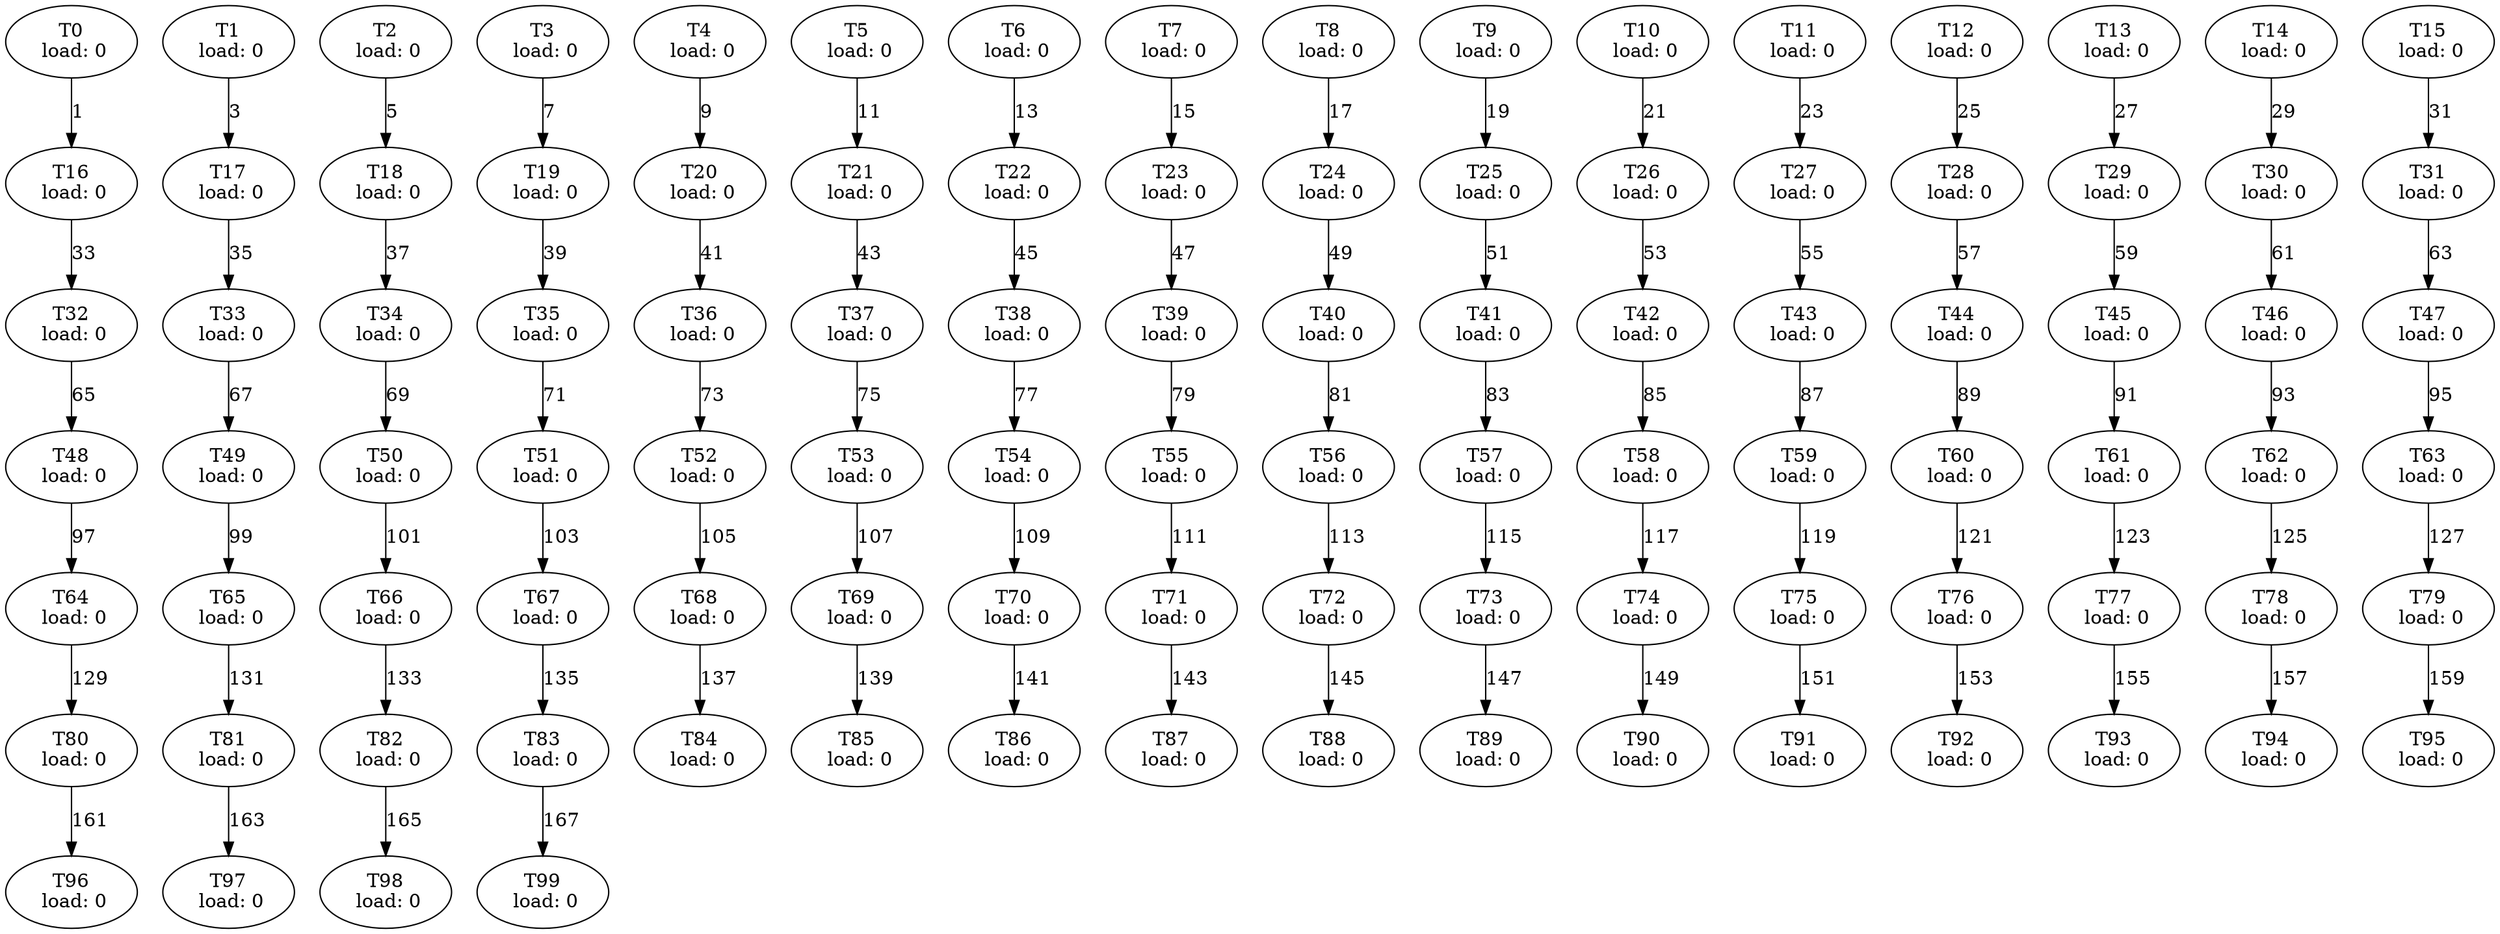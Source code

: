 digraph taskgraph {
	T0 [label= "T0\n load: 0"];
	T1 [label= "T1\n load: 0"];
	T2 [label= "T2\n load: 0"];
	T3 [label= "T3\n load: 0"];
	T4 [label= "T4\n load: 0"];
	T5 [label= "T5\n load: 0"];
	T6 [label= "T6\n load: 0"];
	T7 [label= "T7\n load: 0"];
	T8 [label= "T8\n load: 0"];
	T9 [label= "T9\n load: 0"];
	T10 [label= "T10\n load: 0"];
	T11 [label= "T11\n load: 0"];
	T12 [label= "T12\n load: 0"];
	T13 [label= "T13\n load: 0"];
	T14 [label= "T14\n load: 0"];
	T15 [label= "T15\n load: 0"];
	T16 [label= "T16\n load: 0"];
	T0 -> T16[label=1];
	T17 [label= "T17\n load: 0"];
	T1 -> T17[label=3];
	T18 [label= "T18\n load: 0"];
	T2 -> T18[label=5];
	T19 [label= "T19\n load: 0"];
	T3 -> T19[label=7];
	T20 [label= "T20\n load: 0"];
	T4 -> T20[label=9];
	T21 [label= "T21\n load: 0"];
	T5 -> T21[label=11];
	T22 [label= "T22\n load: 0"];
	T6 -> T22[label=13];
	T23 [label= "T23\n load: 0"];
	T7 -> T23[label=15];
	T24 [label= "T24\n load: 0"];
	T8 -> T24[label=17];
	T25 [label= "T25\n load: 0"];
	T9 -> T25[label=19];
	T26 [label= "T26\n load: 0"];
	T10 -> T26[label=21];
	T27 [label= "T27\n load: 0"];
	T11 -> T27[label=23];
	T28 [label= "T28\n load: 0"];
	T12 -> T28[label=25];
	T29 [label= "T29\n load: 0"];
	T13 -> T29[label=27];
	T30 [label= "T30\n load: 0"];
	T14 -> T30[label=29];
	T31 [label= "T31\n load: 0"];
	T15 -> T31[label=31];
	T32 [label= "T32\n load: 0"];
	T16 -> T32[label=33];
	T33 [label= "T33\n load: 0"];
	T17 -> T33[label=35];
	T34 [label= "T34\n load: 0"];
	T18 -> T34[label=37];
	T35 [label= "T35\n load: 0"];
	T19 -> T35[label=39];
	T36 [label= "T36\n load: 0"];
	T20 -> T36[label=41];
	T37 [label= "T37\n load: 0"];
	T21 -> T37[label=43];
	T38 [label= "T38\n load: 0"];
	T22 -> T38[label=45];
	T39 [label= "T39\n load: 0"];
	T23 -> T39[label=47];
	T40 [label= "T40\n load: 0"];
	T24 -> T40[label=49];
	T41 [label= "T41\n load: 0"];
	T25 -> T41[label=51];
	T42 [label= "T42\n load: 0"];
	T26 -> T42[label=53];
	T43 [label= "T43\n load: 0"];
	T27 -> T43[label=55];
	T44 [label= "T44\n load: 0"];
	T28 -> T44[label=57];
	T45 [label= "T45\n load: 0"];
	T29 -> T45[label=59];
	T46 [label= "T46\n load: 0"];
	T30 -> T46[label=61];
	T47 [label= "T47\n load: 0"];
	T31 -> T47[label=63];
	T48 [label= "T48\n load: 0"];
	T32 -> T48[label=65];
	T49 [label= "T49\n load: 0"];
	T33 -> T49[label=67];
	T50 [label= "T50\n load: 0"];
	T34 -> T50[label=69];
	T51 [label= "T51\n load: 0"];
	T35 -> T51[label=71];
	T52 [label= "T52\n load: 0"];
	T36 -> T52[label=73];
	T53 [label= "T53\n load: 0"];
	T37 -> T53[label=75];
	T54 [label= "T54\n load: 0"];
	T38 -> T54[label=77];
	T55 [label= "T55\n load: 0"];
	T39 -> T55[label=79];
	T56 [label= "T56\n load: 0"];
	T40 -> T56[label=81];
	T57 [label= "T57\n load: 0"];
	T41 -> T57[label=83];
	T58 [label= "T58\n load: 0"];
	T42 -> T58[label=85];
	T59 [label= "T59\n load: 0"];
	T43 -> T59[label=87];
	T60 [label= "T60\n load: 0"];
	T44 -> T60[label=89];
	T61 [label= "T61\n load: 0"];
	T45 -> T61[label=91];
	T62 [label= "T62\n load: 0"];
	T46 -> T62[label=93];
	T63 [label= "T63\n load: 0"];
	T47 -> T63[label=95];
	T64 [label= "T64\n load: 0"];
	T48 -> T64[label=97];
	T65 [label= "T65\n load: 0"];
	T49 -> T65[label=99];
	T66 [label= "T66\n load: 0"];
	T50 -> T66[label=101];
	T67 [label= "T67\n load: 0"];
	T51 -> T67[label=103];
	T68 [label= "T68\n load: 0"];
	T52 -> T68[label=105];
	T69 [label= "T69\n load: 0"];
	T53 -> T69[label=107];
	T70 [label= "T70\n load: 0"];
	T54 -> T70[label=109];
	T71 [label= "T71\n load: 0"];
	T55 -> T71[label=111];
	T72 [label= "T72\n load: 0"];
	T56 -> T72[label=113];
	T73 [label= "T73\n load: 0"];
	T57 -> T73[label=115];
	T74 [label= "T74\n load: 0"];
	T58 -> T74[label=117];
	T75 [label= "T75\n load: 0"];
	T59 -> T75[label=119];
	T76 [label= "T76\n load: 0"];
	T60 -> T76[label=121];
	T77 [label= "T77\n load: 0"];
	T61 -> T77[label=123];
	T78 [label= "T78\n load: 0"];
	T62 -> T78[label=125];
	T79 [label= "T79\n load: 0"];
	T63 -> T79[label=127];
	T80 [label= "T80\n load: 0"];
	T64 -> T80[label=129];
	T81 [label= "T81\n load: 0"];
	T65 -> T81[label=131];
	T82 [label= "T82\n load: 0"];
	T66 -> T82[label=133];
	T83 [label= "T83\n load: 0"];
	T67 -> T83[label=135];
	T84 [label= "T84\n load: 0"];
	T68 -> T84[label=137];
	T85 [label= "T85\n load: 0"];
	T69 -> T85[label=139];
	T86 [label= "T86\n load: 0"];
	T70 -> T86[label=141];
	T87 [label= "T87\n load: 0"];
	T71 -> T87[label=143];
	T88 [label= "T88\n load: 0"];
	T72 -> T88[label=145];
	T89 [label= "T89\n load: 0"];
	T73 -> T89[label=147];
	T90 [label= "T90\n load: 0"];
	T74 -> T90[label=149];
	T91 [label= "T91\n load: 0"];
	T75 -> T91[label=151];
	T92 [label= "T92\n load: 0"];
	T76 -> T92[label=153];
	T93 [label= "T93\n load: 0"];
	T77 -> T93[label=155];
	T94 [label= "T94\n load: 0"];
	T78 -> T94[label=157];
	T95 [label= "T95\n load: 0"];
	T79 -> T95[label=159];
	T96 [label= "T96\n load: 0"];
	T80 -> T96[label=161];
	T97 [label= "T97\n load: 0"];
	T81 -> T97[label=163];
	T98 [label= "T98\n load: 0"];
	T82 -> T98[label=165];
	T99 [label= "T99\n load: 0"];
	T83 -> T99[label=167];
}